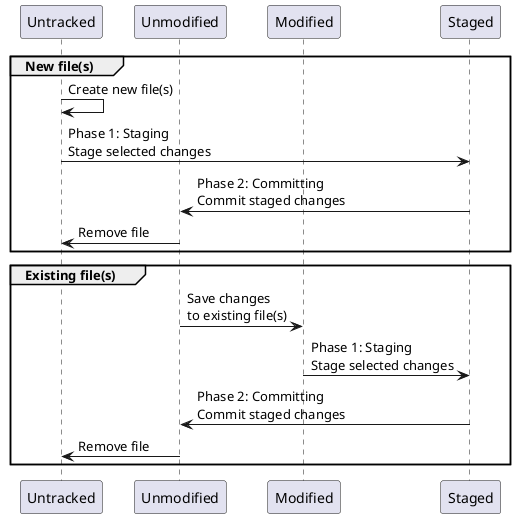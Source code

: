 
@startuml file-tracking-in-git-new-vs-existing-files-grouped

' add order of boxes, called "participants" in puml
participant Untracked order 10
participant Unmodified order 20
participant Modified order 30
participant Staged order 40

group New file(s)
  Untracked -> Untracked: Create new file(s)
  Untracked -> Staged: Phase 1: Staging\nStage selected changes
  Staged -> Unmodified: Phase 2: Committing\nCommit staged changes
  Unmodified -> Untracked: Remove file
end
group Existing file(s)
  Unmodified -> "Modified": Save changes\nto existing file(s)
  "Modified" -> Staged: Phase 1: Staging\nStage selected changes
  Staged -> Unmodified: Phase 2: Committing\nCommit staged changes
  Unmodified -> Untracked: Remove file
end

@enduml 